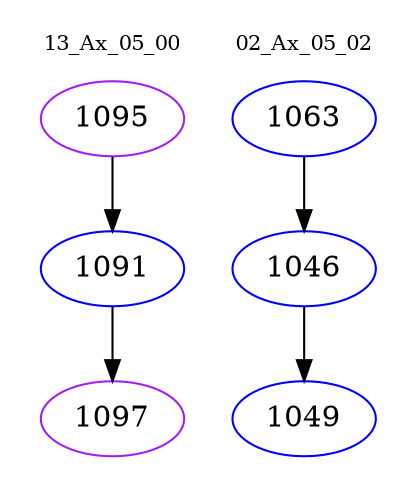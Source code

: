 digraph{
subgraph cluster_0 {
color = white
label = "13_Ax_05_00";
fontsize=10;
T0_1095 [label="1095", color="purple"]
T0_1095 -> T0_1091 [color="black"]
T0_1091 [label="1091", color="blue"]
T0_1091 -> T0_1097 [color="black"]
T0_1097 [label="1097", color="purple"]
}
subgraph cluster_1 {
color = white
label = "02_Ax_05_02";
fontsize=10;
T1_1063 [label="1063", color="blue"]
T1_1063 -> T1_1046 [color="black"]
T1_1046 [label="1046", color="blue"]
T1_1046 -> T1_1049 [color="black"]
T1_1049 [label="1049", color="blue"]
}
}
